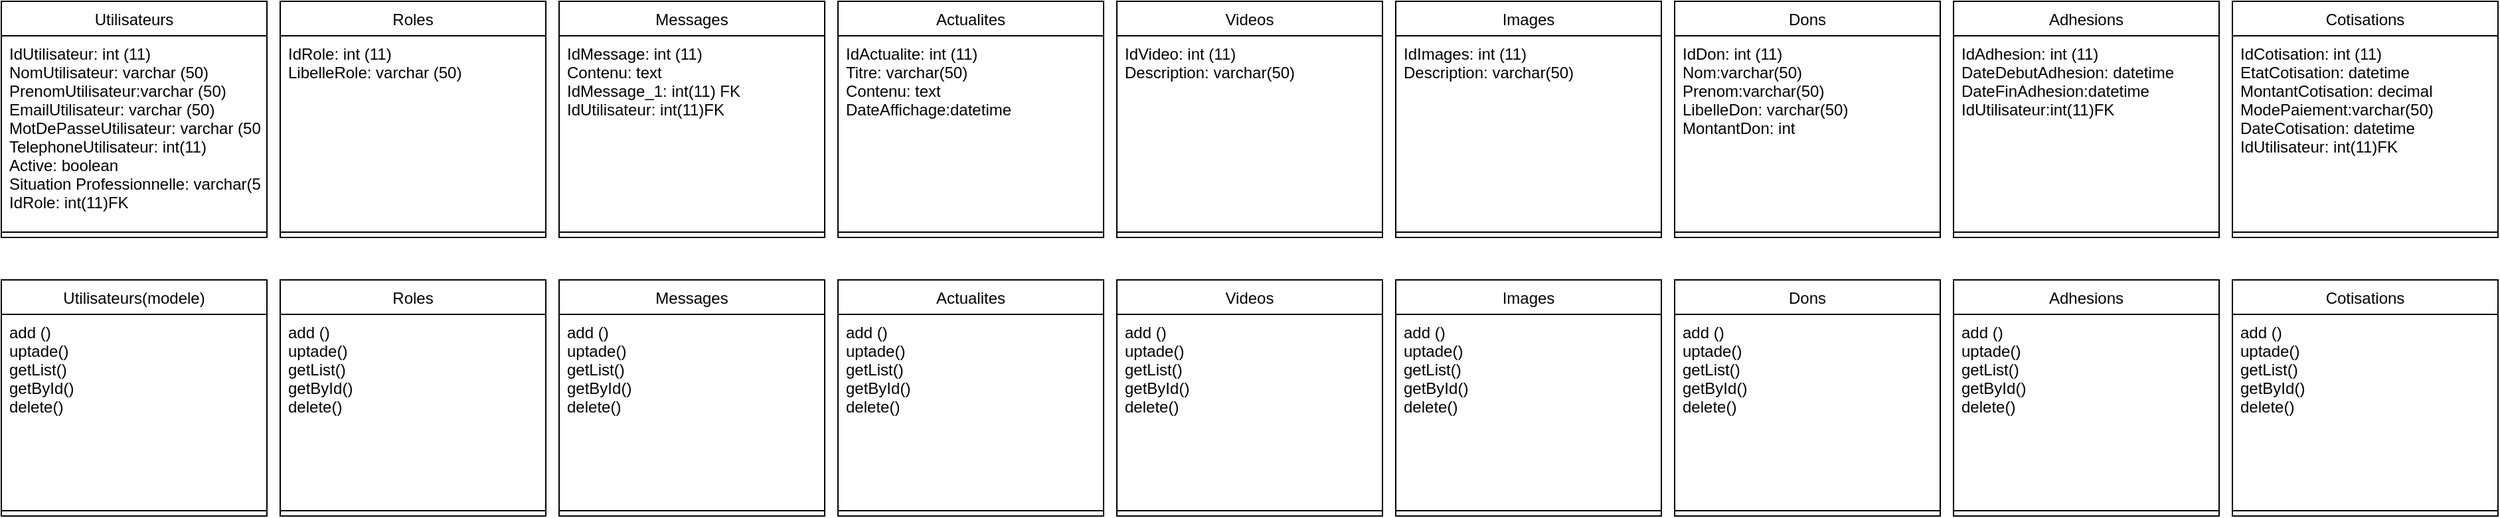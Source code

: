 <mxfile version="16.5.1" type="device" pages="2"><diagram id="XJRVvOtkzwO9GtKyOqvS" name="Page-1"><mxGraphModel dx="582" dy="553" grid="1" gridSize="10" guides="1" tooltips="1" connect="1" arrows="1" fold="1" page="1" pageScale="1" pageWidth="827" pageHeight="1169" math="0" shadow="0"><root><mxCell id="0"/><mxCell id="1" parent="0"/><mxCell id="jKPQn7D4EUSSMM7SPMF9-2" value="Utilisateurs" style="swimlane;fontStyle=0;align=center;verticalAlign=top;childLayout=stackLayout;horizontal=1;startSize=26;horizontalStack=0;resizeParent=1;resizeLast=0;collapsible=1;marginBottom=0;rounded=0;shadow=0;strokeWidth=1;" parent="1" vertex="1"><mxGeometry x="30" y="80" width="200" height="178" as="geometry"><mxRectangle x="130" y="380" width="160" height="26" as="alternateBounds"/></mxGeometry></mxCell><mxCell id="jKPQn7D4EUSSMM7SPMF9-3" value="IdUtilisateur: int (11)&#10;NomUtilisateur: varchar (50)&#10;PrenomUtilisateur:varchar (50)&#10;EmailUtilisateur: varchar (50)&#10;MotDePasseUtilisateur: varchar (50)&#10;TelephoneUtilisateur: int(11)&#10;Active: boolean&#10;Situation Professionnelle: varchar(50)&#10;IdRole: int(11)FK&#10;&#10;" style="text;align=left;verticalAlign=top;spacingLeft=4;spacingRight=4;overflow=hidden;rotatable=0;points=[[0,0.5],[1,0.5]];portConstraint=eastwest;rounded=0;shadow=0;html=0;" parent="jKPQn7D4EUSSMM7SPMF9-2" vertex="1"><mxGeometry y="26" width="200" height="144" as="geometry"/></mxCell><mxCell id="jKPQn7D4EUSSMM7SPMF9-4" value="" style="line;html=1;strokeWidth=1;align=left;verticalAlign=middle;spacingTop=-1;spacingLeft=3;spacingRight=3;rotatable=0;labelPosition=right;points=[];portConstraint=eastwest;" parent="jKPQn7D4EUSSMM7SPMF9-2" vertex="1"><mxGeometry y="170" width="200" height="8" as="geometry"/></mxCell><mxCell id="jKPQn7D4EUSSMM7SPMF9-5" value="Roles" style="swimlane;fontStyle=0;align=center;verticalAlign=top;childLayout=stackLayout;horizontal=1;startSize=26;horizontalStack=0;resizeParent=1;resizeLast=0;collapsible=1;marginBottom=0;rounded=0;shadow=0;strokeWidth=1;" parent="1" vertex="1"><mxGeometry x="240" y="80" width="200" height="178" as="geometry"><mxRectangle x="130" y="380" width="160" height="26" as="alternateBounds"/></mxGeometry></mxCell><mxCell id="jKPQn7D4EUSSMM7SPMF9-6" value="IdRole: int (11)&#10;LibelleRole: varchar (50)&#10;&#10;" style="text;align=left;verticalAlign=top;spacingLeft=4;spacingRight=4;overflow=hidden;rotatable=0;points=[[0,0.5],[1,0.5]];portConstraint=eastwest;rounded=0;shadow=0;html=0;" parent="jKPQn7D4EUSSMM7SPMF9-5" vertex="1"><mxGeometry y="26" width="200" height="144" as="geometry"/></mxCell><mxCell id="jKPQn7D4EUSSMM7SPMF9-7" value="" style="line;html=1;strokeWidth=1;align=left;verticalAlign=middle;spacingTop=-1;spacingLeft=3;spacingRight=3;rotatable=0;labelPosition=right;points=[];portConstraint=eastwest;" parent="jKPQn7D4EUSSMM7SPMF9-5" vertex="1"><mxGeometry y="170" width="200" height="8" as="geometry"/></mxCell><mxCell id="jKPQn7D4EUSSMM7SPMF9-11" value="Messages" style="swimlane;fontStyle=0;align=center;verticalAlign=top;childLayout=stackLayout;horizontal=1;startSize=26;horizontalStack=0;resizeParent=1;resizeLast=0;collapsible=1;marginBottom=0;rounded=0;shadow=0;strokeWidth=1;" parent="1" vertex="1"><mxGeometry x="450" y="80" width="200" height="178" as="geometry"><mxRectangle x="130" y="380" width="160" height="26" as="alternateBounds"/></mxGeometry></mxCell><mxCell id="jKPQn7D4EUSSMM7SPMF9-12" value="IdMessage: int (11)&#10;Contenu: text&#10;IdMessage_1: int(11) FK&#10;IdUtilisateur: int(11)FK&#10;&#10;" style="text;align=left;verticalAlign=top;spacingLeft=4;spacingRight=4;overflow=hidden;rotatable=0;points=[[0,0.5],[1,0.5]];portConstraint=eastwest;rounded=0;shadow=0;html=0;" parent="jKPQn7D4EUSSMM7SPMF9-11" vertex="1"><mxGeometry y="26" width="200" height="144" as="geometry"/></mxCell><mxCell id="jKPQn7D4EUSSMM7SPMF9-13" value="" style="line;html=1;strokeWidth=1;align=left;verticalAlign=middle;spacingTop=-1;spacingLeft=3;spacingRight=3;rotatable=0;labelPosition=right;points=[];portConstraint=eastwest;" parent="jKPQn7D4EUSSMM7SPMF9-11" vertex="1"><mxGeometry y="170" width="200" height="8" as="geometry"/></mxCell><mxCell id="jKPQn7D4EUSSMM7SPMF9-14" value="Actualites" style="swimlane;fontStyle=0;align=center;verticalAlign=top;childLayout=stackLayout;horizontal=1;startSize=26;horizontalStack=0;resizeParent=1;resizeLast=0;collapsible=1;marginBottom=0;rounded=0;shadow=0;strokeWidth=1;" parent="1" vertex="1"><mxGeometry x="660" y="80" width="200" height="178" as="geometry"><mxRectangle x="130" y="380" width="160" height="26" as="alternateBounds"/></mxGeometry></mxCell><mxCell id="jKPQn7D4EUSSMM7SPMF9-15" value="IdActualite: int (11)&#10;Titre: varchar(50)&#10;Contenu: text&#10;DateAffichage:datetime" style="text;align=left;verticalAlign=top;spacingLeft=4;spacingRight=4;overflow=hidden;rotatable=0;points=[[0,0.5],[1,0.5]];portConstraint=eastwest;rounded=0;shadow=0;html=0;" parent="jKPQn7D4EUSSMM7SPMF9-14" vertex="1"><mxGeometry y="26" width="200" height="144" as="geometry"/></mxCell><mxCell id="jKPQn7D4EUSSMM7SPMF9-16" value="" style="line;html=1;strokeWidth=1;align=left;verticalAlign=middle;spacingTop=-1;spacingLeft=3;spacingRight=3;rotatable=0;labelPosition=right;points=[];portConstraint=eastwest;" parent="jKPQn7D4EUSSMM7SPMF9-14" vertex="1"><mxGeometry y="170" width="200" height="8" as="geometry"/></mxCell><mxCell id="jKPQn7D4EUSSMM7SPMF9-21" value="Videos" style="swimlane;fontStyle=0;align=center;verticalAlign=top;childLayout=stackLayout;horizontal=1;startSize=26;horizontalStack=0;resizeParent=1;resizeLast=0;collapsible=1;marginBottom=0;rounded=0;shadow=0;strokeWidth=1;" parent="1" vertex="1"><mxGeometry x="870" y="80" width="200" height="178" as="geometry"><mxRectangle x="130" y="380" width="160" height="26" as="alternateBounds"/></mxGeometry></mxCell><mxCell id="jKPQn7D4EUSSMM7SPMF9-22" value="IdVideo: int (11)&#10;Description: varchar(50)" style="text;align=left;verticalAlign=top;spacingLeft=4;spacingRight=4;overflow=hidden;rotatable=0;points=[[0,0.5],[1,0.5]];portConstraint=eastwest;rounded=0;shadow=0;html=0;" parent="jKPQn7D4EUSSMM7SPMF9-21" vertex="1"><mxGeometry y="26" width="200" height="144" as="geometry"/></mxCell><mxCell id="jKPQn7D4EUSSMM7SPMF9-23" value="" style="line;html=1;strokeWidth=1;align=left;verticalAlign=middle;spacingTop=-1;spacingLeft=3;spacingRight=3;rotatable=0;labelPosition=right;points=[];portConstraint=eastwest;" parent="jKPQn7D4EUSSMM7SPMF9-21" vertex="1"><mxGeometry y="170" width="200" height="8" as="geometry"/></mxCell><mxCell id="jKPQn7D4EUSSMM7SPMF9-24" value="Images" style="swimlane;fontStyle=0;align=center;verticalAlign=top;childLayout=stackLayout;horizontal=1;startSize=26;horizontalStack=0;resizeParent=1;resizeLast=0;collapsible=1;marginBottom=0;rounded=0;shadow=0;strokeWidth=1;" parent="1" vertex="1"><mxGeometry x="1080" y="80" width="200" height="178" as="geometry"><mxRectangle x="130" y="380" width="160" height="26" as="alternateBounds"/></mxGeometry></mxCell><mxCell id="jKPQn7D4EUSSMM7SPMF9-25" value="IdImages: int (11)&#10;Description: varchar(50)" style="text;align=left;verticalAlign=top;spacingLeft=4;spacingRight=4;overflow=hidden;rotatable=0;points=[[0,0.5],[1,0.5]];portConstraint=eastwest;rounded=0;shadow=0;html=0;" parent="jKPQn7D4EUSSMM7SPMF9-24" vertex="1"><mxGeometry y="26" width="200" height="144" as="geometry"/></mxCell><mxCell id="jKPQn7D4EUSSMM7SPMF9-26" value="" style="line;html=1;strokeWidth=1;align=left;verticalAlign=middle;spacingTop=-1;spacingLeft=3;spacingRight=3;rotatable=0;labelPosition=right;points=[];portConstraint=eastwest;" parent="jKPQn7D4EUSSMM7SPMF9-24" vertex="1"><mxGeometry y="170" width="200" height="8" as="geometry"/></mxCell><mxCell id="jKPQn7D4EUSSMM7SPMF9-27" value="Dons" style="swimlane;fontStyle=0;align=center;verticalAlign=top;childLayout=stackLayout;horizontal=1;startSize=26;horizontalStack=0;resizeParent=1;resizeLast=0;collapsible=1;marginBottom=0;rounded=0;shadow=0;strokeWidth=1;" parent="1" vertex="1"><mxGeometry x="1290" y="80" width="200" height="178" as="geometry"><mxRectangle x="130" y="380" width="160" height="26" as="alternateBounds"/></mxGeometry></mxCell><mxCell id="jKPQn7D4EUSSMM7SPMF9-28" value="IdDon: int (11)&#10;Nom:varchar(50)&#10;Prenom:varchar(50)&#10;LibelleDon: varchar(50)&#10;MontantDon: int&#10;" style="text;align=left;verticalAlign=top;spacingLeft=4;spacingRight=4;overflow=hidden;rotatable=0;points=[[0,0.5],[1,0.5]];portConstraint=eastwest;rounded=0;shadow=0;html=0;" parent="jKPQn7D4EUSSMM7SPMF9-27" vertex="1"><mxGeometry y="26" width="200" height="144" as="geometry"/></mxCell><mxCell id="jKPQn7D4EUSSMM7SPMF9-29" value="" style="line;html=1;strokeWidth=1;align=left;verticalAlign=middle;spacingTop=-1;spacingLeft=3;spacingRight=3;rotatable=0;labelPosition=right;points=[];portConstraint=eastwest;" parent="jKPQn7D4EUSSMM7SPMF9-27" vertex="1"><mxGeometry y="170" width="200" height="8" as="geometry"/></mxCell><mxCell id="jKPQn7D4EUSSMM7SPMF9-30" value="Adhesions" style="swimlane;fontStyle=0;align=center;verticalAlign=top;childLayout=stackLayout;horizontal=1;startSize=26;horizontalStack=0;resizeParent=1;resizeLast=0;collapsible=1;marginBottom=0;rounded=0;shadow=0;strokeWidth=1;" parent="1" vertex="1"><mxGeometry x="1500" y="80" width="200" height="178" as="geometry"><mxRectangle x="130" y="380" width="160" height="26" as="alternateBounds"/></mxGeometry></mxCell><mxCell id="jKPQn7D4EUSSMM7SPMF9-31" value="IdAdhesion: int (11)&#10;DateDebutAdhesion: datetime&#10;DateFinAdhesion:datetime&#10;IdUtilisateur:int(11)FK" style="text;align=left;verticalAlign=top;spacingLeft=4;spacingRight=4;overflow=hidden;rotatable=0;points=[[0,0.5],[1,0.5]];portConstraint=eastwest;rounded=0;shadow=0;html=0;" parent="jKPQn7D4EUSSMM7SPMF9-30" vertex="1"><mxGeometry y="26" width="200" height="144" as="geometry"/></mxCell><mxCell id="jKPQn7D4EUSSMM7SPMF9-32" value="" style="line;html=1;strokeWidth=1;align=left;verticalAlign=middle;spacingTop=-1;spacingLeft=3;spacingRight=3;rotatable=0;labelPosition=right;points=[];portConstraint=eastwest;" parent="jKPQn7D4EUSSMM7SPMF9-30" vertex="1"><mxGeometry y="170" width="200" height="8" as="geometry"/></mxCell><mxCell id="jKPQn7D4EUSSMM7SPMF9-33" value="Cotisations" style="swimlane;fontStyle=0;align=center;verticalAlign=top;childLayout=stackLayout;horizontal=1;startSize=26;horizontalStack=0;resizeParent=1;resizeLast=0;collapsible=1;marginBottom=0;rounded=0;shadow=0;strokeWidth=1;" parent="1" vertex="1"><mxGeometry x="1710" y="80" width="200" height="178" as="geometry"><mxRectangle x="130" y="380" width="160" height="26" as="alternateBounds"/></mxGeometry></mxCell><mxCell id="jKPQn7D4EUSSMM7SPMF9-34" value="IdCotisation: int (11)&#10;EtatCotisation: datetime&#10;MontantCotisation: decimal&#10;ModePaiement:varchar(50)&#10;DateCotisation: datetime&#10;IdUtilisateur: int(11)FK" style="text;align=left;verticalAlign=top;spacingLeft=4;spacingRight=4;overflow=hidden;rotatable=0;points=[[0,0.5],[1,0.5]];portConstraint=eastwest;rounded=0;shadow=0;html=0;" parent="jKPQn7D4EUSSMM7SPMF9-33" vertex="1"><mxGeometry y="26" width="200" height="144" as="geometry"/></mxCell><mxCell id="jKPQn7D4EUSSMM7SPMF9-35" value="" style="line;html=1;strokeWidth=1;align=left;verticalAlign=middle;spacingTop=-1;spacingLeft=3;spacingRight=3;rotatable=0;labelPosition=right;points=[];portConstraint=eastwest;" parent="jKPQn7D4EUSSMM7SPMF9-33" vertex="1"><mxGeometry y="170" width="200" height="8" as="geometry"/></mxCell><mxCell id="jKPQn7D4EUSSMM7SPMF9-42" value="Utilisateurs(modele)" style="swimlane;fontStyle=0;align=center;verticalAlign=top;childLayout=stackLayout;horizontal=1;startSize=26;horizontalStack=0;resizeParent=1;resizeLast=0;collapsible=1;marginBottom=0;rounded=0;shadow=0;strokeWidth=1;" parent="1" vertex="1"><mxGeometry x="30" y="290" width="200" height="178" as="geometry"><mxRectangle x="30" y="290" width="160" height="26" as="alternateBounds"/></mxGeometry></mxCell><mxCell id="jKPQn7D4EUSSMM7SPMF9-43" value="add ()&#10;uptade()&#10;getList()&#10;getById()&#10;delete()" style="text;align=left;verticalAlign=top;spacingLeft=4;spacingRight=4;overflow=hidden;rotatable=0;points=[[0,0.5],[1,0.5]];portConstraint=eastwest;rounded=0;shadow=0;html=0;" parent="jKPQn7D4EUSSMM7SPMF9-42" vertex="1"><mxGeometry y="26" width="200" height="144" as="geometry"/></mxCell><mxCell id="jKPQn7D4EUSSMM7SPMF9-44" value="" style="line;html=1;strokeWidth=1;align=left;verticalAlign=middle;spacingTop=-1;spacingLeft=3;spacingRight=3;rotatable=0;labelPosition=right;points=[];portConstraint=eastwest;" parent="jKPQn7D4EUSSMM7SPMF9-42" vertex="1"><mxGeometry y="170" width="200" height="8" as="geometry"/></mxCell><mxCell id="jKPQn7D4EUSSMM7SPMF9-45" value="Roles" style="swimlane;fontStyle=0;align=center;verticalAlign=top;childLayout=stackLayout;horizontal=1;startSize=26;horizontalStack=0;resizeParent=1;resizeLast=0;collapsible=1;marginBottom=0;rounded=0;shadow=0;strokeWidth=1;" parent="1" vertex="1"><mxGeometry x="240" y="290" width="200" height="178" as="geometry"><mxRectangle x="130" y="380" width="160" height="26" as="alternateBounds"/></mxGeometry></mxCell><mxCell id="jKPQn7D4EUSSMM7SPMF9-46" value="add ()&#10;uptade()&#10;getList()&#10;getById()&#10;delete()" style="text;align=left;verticalAlign=top;spacingLeft=4;spacingRight=4;overflow=hidden;rotatable=0;points=[[0,0.5],[1,0.5]];portConstraint=eastwest;rounded=0;shadow=0;html=0;" parent="jKPQn7D4EUSSMM7SPMF9-45" vertex="1"><mxGeometry y="26" width="200" height="144" as="geometry"/></mxCell><mxCell id="jKPQn7D4EUSSMM7SPMF9-47" value="" style="line;html=1;strokeWidth=1;align=left;verticalAlign=middle;spacingTop=-1;spacingLeft=3;spacingRight=3;rotatable=0;labelPosition=right;points=[];portConstraint=eastwest;" parent="jKPQn7D4EUSSMM7SPMF9-45" vertex="1"><mxGeometry y="170" width="200" height="8" as="geometry"/></mxCell><mxCell id="jKPQn7D4EUSSMM7SPMF9-48" value="Messages" style="swimlane;fontStyle=0;align=center;verticalAlign=top;childLayout=stackLayout;horizontal=1;startSize=26;horizontalStack=0;resizeParent=1;resizeLast=0;collapsible=1;marginBottom=0;rounded=0;shadow=0;strokeWidth=1;" parent="1" vertex="1"><mxGeometry x="450" y="290" width="200" height="178" as="geometry"><mxRectangle x="130" y="380" width="160" height="26" as="alternateBounds"/></mxGeometry></mxCell><mxCell id="jKPQn7D4EUSSMM7SPMF9-49" value="add ()&#10;uptade()&#10;getList()&#10;getById()&#10;delete()" style="text;align=left;verticalAlign=top;spacingLeft=4;spacingRight=4;overflow=hidden;rotatable=0;points=[[0,0.5],[1,0.5]];portConstraint=eastwest;rounded=0;shadow=0;html=0;" parent="jKPQn7D4EUSSMM7SPMF9-48" vertex="1"><mxGeometry y="26" width="200" height="144" as="geometry"/></mxCell><mxCell id="jKPQn7D4EUSSMM7SPMF9-50" value="" style="line;html=1;strokeWidth=1;align=left;verticalAlign=middle;spacingTop=-1;spacingLeft=3;spacingRight=3;rotatable=0;labelPosition=right;points=[];portConstraint=eastwest;" parent="jKPQn7D4EUSSMM7SPMF9-48" vertex="1"><mxGeometry y="170" width="200" height="8" as="geometry"/></mxCell><mxCell id="jKPQn7D4EUSSMM7SPMF9-51" value="Actualites" style="swimlane;fontStyle=0;align=center;verticalAlign=top;childLayout=stackLayout;horizontal=1;startSize=26;horizontalStack=0;resizeParent=1;resizeLast=0;collapsible=1;marginBottom=0;rounded=0;shadow=0;strokeWidth=1;" parent="1" vertex="1"><mxGeometry x="660" y="290" width="200" height="178" as="geometry"><mxRectangle x="130" y="380" width="160" height="26" as="alternateBounds"/></mxGeometry></mxCell><mxCell id="jKPQn7D4EUSSMM7SPMF9-52" value="add ()&#10;uptade()&#10;getList()&#10;getById()&#10;delete()" style="text;align=left;verticalAlign=top;spacingLeft=4;spacingRight=4;overflow=hidden;rotatable=0;points=[[0,0.5],[1,0.5]];portConstraint=eastwest;rounded=0;shadow=0;html=0;" parent="jKPQn7D4EUSSMM7SPMF9-51" vertex="1"><mxGeometry y="26" width="200" height="144" as="geometry"/></mxCell><mxCell id="jKPQn7D4EUSSMM7SPMF9-53" value="" style="line;html=1;strokeWidth=1;align=left;verticalAlign=middle;spacingTop=-1;spacingLeft=3;spacingRight=3;rotatable=0;labelPosition=right;points=[];portConstraint=eastwest;" parent="jKPQn7D4EUSSMM7SPMF9-51" vertex="1"><mxGeometry y="170" width="200" height="8" as="geometry"/></mxCell><mxCell id="jKPQn7D4EUSSMM7SPMF9-54" value="Videos" style="swimlane;fontStyle=0;align=center;verticalAlign=top;childLayout=stackLayout;horizontal=1;startSize=26;horizontalStack=0;resizeParent=1;resizeLast=0;collapsible=1;marginBottom=0;rounded=0;shadow=0;strokeWidth=1;" parent="1" vertex="1"><mxGeometry x="870" y="290" width="200" height="178" as="geometry"><mxRectangle x="130" y="380" width="160" height="26" as="alternateBounds"/></mxGeometry></mxCell><mxCell id="jKPQn7D4EUSSMM7SPMF9-55" value="add ()&#10;uptade()&#10;getList()&#10;getById()&#10;delete()" style="text;align=left;verticalAlign=top;spacingLeft=4;spacingRight=4;overflow=hidden;rotatable=0;points=[[0,0.5],[1,0.5]];portConstraint=eastwest;rounded=0;shadow=0;html=0;" parent="jKPQn7D4EUSSMM7SPMF9-54" vertex="1"><mxGeometry y="26" width="200" height="144" as="geometry"/></mxCell><mxCell id="jKPQn7D4EUSSMM7SPMF9-56" value="" style="line;html=1;strokeWidth=1;align=left;verticalAlign=middle;spacingTop=-1;spacingLeft=3;spacingRight=3;rotatable=0;labelPosition=right;points=[];portConstraint=eastwest;" parent="jKPQn7D4EUSSMM7SPMF9-54" vertex="1"><mxGeometry y="170" width="200" height="8" as="geometry"/></mxCell><mxCell id="jKPQn7D4EUSSMM7SPMF9-57" value="Images" style="swimlane;fontStyle=0;align=center;verticalAlign=top;childLayout=stackLayout;horizontal=1;startSize=26;horizontalStack=0;resizeParent=1;resizeLast=0;collapsible=1;marginBottom=0;rounded=0;shadow=0;strokeWidth=1;" parent="1" vertex="1"><mxGeometry x="1080" y="290" width="200" height="178" as="geometry"><mxRectangle x="130" y="380" width="160" height="26" as="alternateBounds"/></mxGeometry></mxCell><mxCell id="jKPQn7D4EUSSMM7SPMF9-58" value="add ()&#10;uptade()&#10;getList()&#10;getById()&#10;delete()" style="text;align=left;verticalAlign=top;spacingLeft=4;spacingRight=4;overflow=hidden;rotatable=0;points=[[0,0.5],[1,0.5]];portConstraint=eastwest;rounded=0;shadow=0;html=0;" parent="jKPQn7D4EUSSMM7SPMF9-57" vertex="1"><mxGeometry y="26" width="200" height="144" as="geometry"/></mxCell><mxCell id="jKPQn7D4EUSSMM7SPMF9-59" value="" style="line;html=1;strokeWidth=1;align=left;verticalAlign=middle;spacingTop=-1;spacingLeft=3;spacingRight=3;rotatable=0;labelPosition=right;points=[];portConstraint=eastwest;" parent="jKPQn7D4EUSSMM7SPMF9-57" vertex="1"><mxGeometry y="170" width="200" height="8" as="geometry"/></mxCell><mxCell id="jKPQn7D4EUSSMM7SPMF9-60" value="Dons" style="swimlane;fontStyle=0;align=center;verticalAlign=top;childLayout=stackLayout;horizontal=1;startSize=26;horizontalStack=0;resizeParent=1;resizeLast=0;collapsible=1;marginBottom=0;rounded=0;shadow=0;strokeWidth=1;" parent="1" vertex="1"><mxGeometry x="1290" y="290" width="200" height="178" as="geometry"><mxRectangle x="130" y="380" width="160" height="26" as="alternateBounds"/></mxGeometry></mxCell><mxCell id="jKPQn7D4EUSSMM7SPMF9-61" value="add ()&#10;uptade()&#10;getList()&#10;getById()&#10;delete()" style="text;align=left;verticalAlign=top;spacingLeft=4;spacingRight=4;overflow=hidden;rotatable=0;points=[[0,0.5],[1,0.5]];portConstraint=eastwest;rounded=0;shadow=0;html=0;" parent="jKPQn7D4EUSSMM7SPMF9-60" vertex="1"><mxGeometry y="26" width="200" height="144" as="geometry"/></mxCell><mxCell id="jKPQn7D4EUSSMM7SPMF9-62" value="" style="line;html=1;strokeWidth=1;align=left;verticalAlign=middle;spacingTop=-1;spacingLeft=3;spacingRight=3;rotatable=0;labelPosition=right;points=[];portConstraint=eastwest;" parent="jKPQn7D4EUSSMM7SPMF9-60" vertex="1"><mxGeometry y="170" width="200" height="8" as="geometry"/></mxCell><mxCell id="jKPQn7D4EUSSMM7SPMF9-63" value="Adhesions" style="swimlane;fontStyle=0;align=center;verticalAlign=top;childLayout=stackLayout;horizontal=1;startSize=26;horizontalStack=0;resizeParent=1;resizeLast=0;collapsible=1;marginBottom=0;rounded=0;shadow=0;strokeWidth=1;" parent="1" vertex="1"><mxGeometry x="1500" y="290" width="200" height="178" as="geometry"><mxRectangle x="130" y="380" width="160" height="26" as="alternateBounds"/></mxGeometry></mxCell><mxCell id="jKPQn7D4EUSSMM7SPMF9-64" value="add ()&#10;uptade()&#10;getList()&#10;getById()&#10;delete()" style="text;align=left;verticalAlign=top;spacingLeft=4;spacingRight=4;overflow=hidden;rotatable=0;points=[[0,0.5],[1,0.5]];portConstraint=eastwest;rounded=0;shadow=0;html=0;" parent="jKPQn7D4EUSSMM7SPMF9-63" vertex="1"><mxGeometry y="26" width="200" height="144" as="geometry"/></mxCell><mxCell id="jKPQn7D4EUSSMM7SPMF9-65" value="" style="line;html=1;strokeWidth=1;align=left;verticalAlign=middle;spacingTop=-1;spacingLeft=3;spacingRight=3;rotatable=0;labelPosition=right;points=[];portConstraint=eastwest;" parent="jKPQn7D4EUSSMM7SPMF9-63" vertex="1"><mxGeometry y="170" width="200" height="8" as="geometry"/></mxCell><mxCell id="jKPQn7D4EUSSMM7SPMF9-66" value="Cotisations" style="swimlane;fontStyle=0;align=center;verticalAlign=top;childLayout=stackLayout;horizontal=1;startSize=26;horizontalStack=0;resizeParent=1;resizeLast=0;collapsible=1;marginBottom=0;rounded=0;shadow=0;strokeWidth=1;" parent="1" vertex="1"><mxGeometry x="1710" y="290" width="200" height="178" as="geometry"><mxRectangle x="130" y="380" width="160" height="26" as="alternateBounds"/></mxGeometry></mxCell><mxCell id="jKPQn7D4EUSSMM7SPMF9-67" value="add ()&#10;uptade()&#10;getList()&#10;getById()&#10;delete()" style="text;align=left;verticalAlign=top;spacingLeft=4;spacingRight=4;overflow=hidden;rotatable=0;points=[[0,0.5],[1,0.5]];portConstraint=eastwest;rounded=0;shadow=0;html=0;" parent="jKPQn7D4EUSSMM7SPMF9-66" vertex="1"><mxGeometry y="26" width="200" height="144" as="geometry"/></mxCell><mxCell id="jKPQn7D4EUSSMM7SPMF9-68" value="" style="line;html=1;strokeWidth=1;align=left;verticalAlign=middle;spacingTop=-1;spacingLeft=3;spacingRight=3;rotatable=0;labelPosition=right;points=[];portConstraint=eastwest;" parent="jKPQn7D4EUSSMM7SPMF9-66" vertex="1"><mxGeometry y="170" width="200" height="8" as="geometry"/></mxCell></root></mxGraphModel></diagram><diagram id="x7dqc2Ecq2gr4amBuvw2" name="Page-2"><mxGraphModel dx="425" dy="189" grid="1" gridSize="10" guides="1" tooltips="1" connect="1" arrows="1" fold="1" page="1" pageScale="1" pageWidth="827" pageHeight="1169" math="0" shadow="0"><root><mxCell id="xOk4JftVgOvdDy9qKk37-0"/><mxCell id="xOk4JftVgOvdDy9qKk37-1" parent="xOk4JftVgOvdDy9qKk37-0"/></root></mxGraphModel></diagram></mxfile>